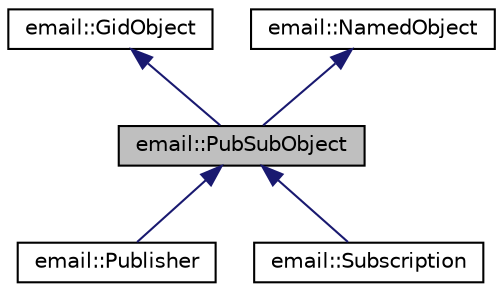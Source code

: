 digraph "email::PubSubObject"
{
 // LATEX_PDF_SIZE
  edge [fontname="Helvetica",fontsize="10",labelfontname="Helvetica",labelfontsize="10"];
  node [fontname="Helvetica",fontsize="10",shape=record];
  Node1 [label="email::PubSubObject",height=0.2,width=0.4,color="black", fillcolor="grey75", style="filled", fontcolor="black",tooltip="Abstract pub or sub object."];
  Node2 -> Node1 [dir="back",color="midnightblue",fontsize="10",style="solid",fontname="Helvetica"];
  Node2 [label="email::GidObject",height=0.2,width=0.4,color="black", fillcolor="white", style="filled",URL="$classemail_1_1GidObject.html",tooltip="Abstract object with a GID."];
  Node3 -> Node1 [dir="back",color="midnightblue",fontsize="10",style="solid",fontname="Helvetica"];
  Node3 [label="email::NamedObject",height=0.2,width=0.4,color="black", fillcolor="white", style="filled",URL="$classemail_1_1NamedObject.html",tooltip="Abstract object with a name."];
  Node1 -> Node4 [dir="back",color="midnightblue",fontsize="10",style="solid",fontname="Helvetica"];
  Node4 [label="email::Publisher",height=0.2,width=0.4,color="black", fillcolor="white", style="filled",URL="$classemail_1_1Publisher.html",tooltip="Message publisher."];
  Node1 -> Node5 [dir="back",color="midnightblue",fontsize="10",style="solid",fontname="Helvetica"];
  Node5 [label="email::Subscription",height=0.2,width=0.4,color="black", fillcolor="white", style="filled",URL="$classemail_1_1Subscription.html",tooltip="Message subscription."];
}
